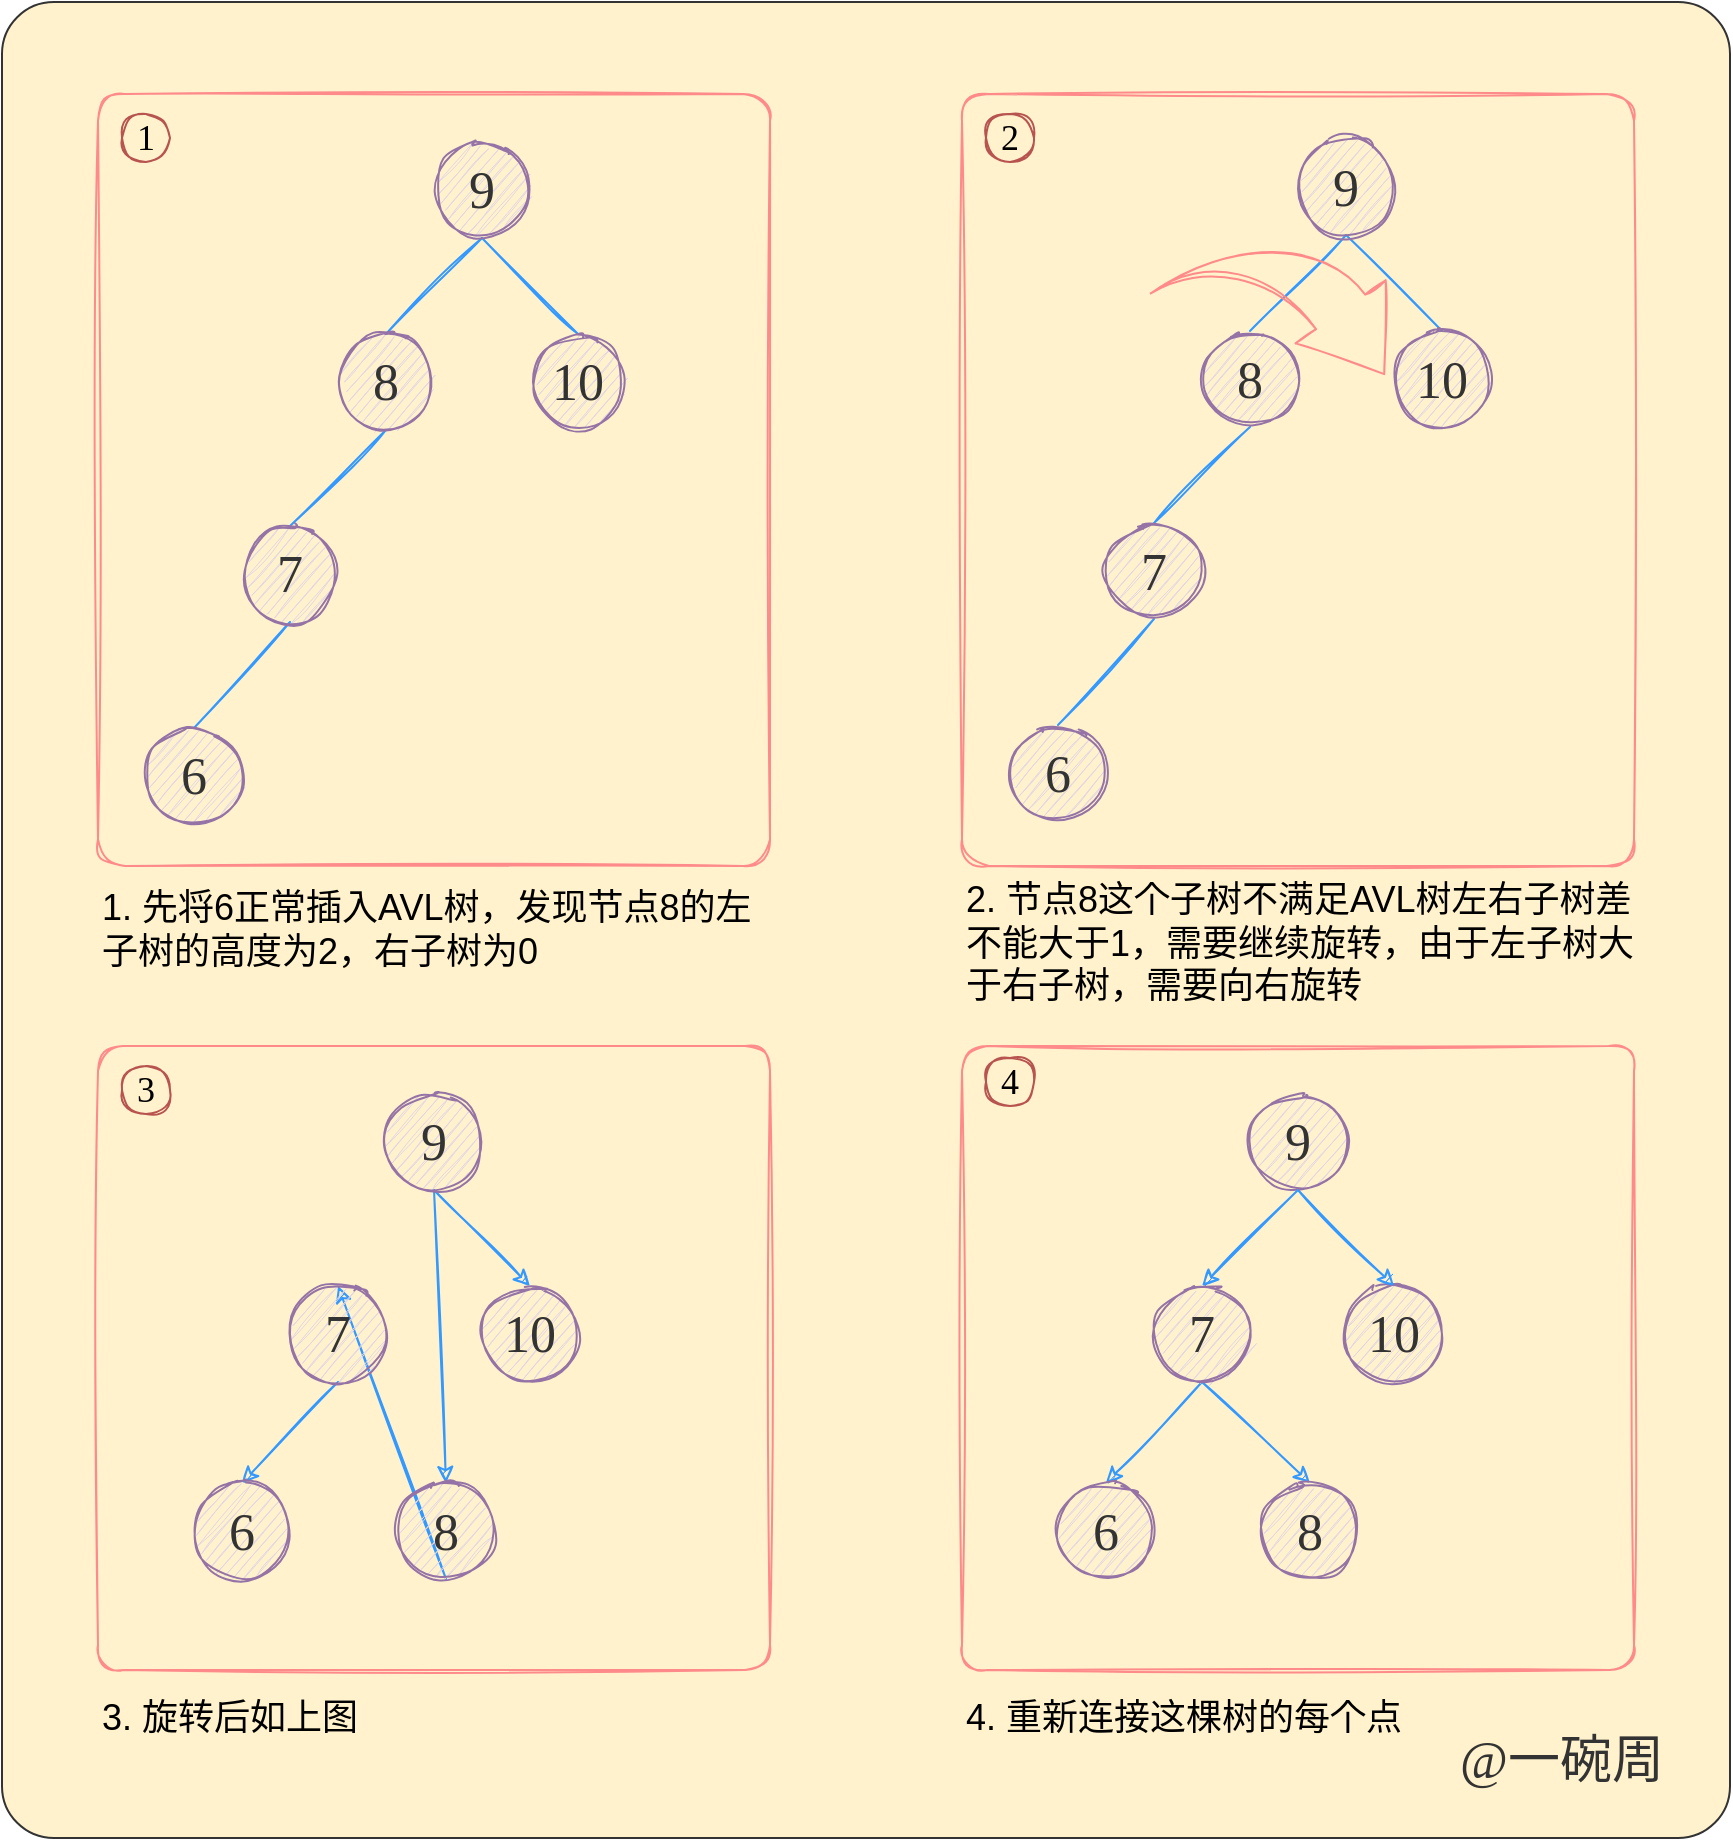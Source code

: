 <mxfile version="16.5.1" type="device"><diagram id="sbTQmbd6wwS1U6yTLp65" name="第 1 页"><mxGraphModel dx="4340" dy="2857" grid="1" gridSize="6" guides="1" tooltips="1" connect="1" arrows="1" fold="1" page="0" pageScale="1" pageWidth="827" pageHeight="1169" math="0" shadow="0"><root><mxCell id="0"/><mxCell id="1" parent="0"/><mxCell id="rxAGCjy9rbUy3xPKVwOK-19" value="" style="rounded=1;whiteSpace=wrap;html=1;sketch=0;fillStyle=auto;fontFamily=Comic Sans MS;fontSize=26;strokeColor=#333333;fillColor=#fff2cc;arcSize=3;" parent="1" vertex="1"><mxGeometry x="792" y="96" width="864" height="918" as="geometry"/></mxCell><mxCell id="H94IqiTyf-CZfNIgYXHl-46" value="" style="rounded=1;whiteSpace=wrap;html=1;fontSize=18;fillColor=none;strokeColor=#FF8A8A;sketch=1;arcSize=4;" vertex="1" parent="1"><mxGeometry x="1272" y="618" width="336" height="312" as="geometry"/></mxCell><mxCell id="H94IqiTyf-CZfNIgYXHl-44" value="" style="rounded=1;whiteSpace=wrap;html=1;fontSize=18;fillColor=none;strokeColor=#FF8A8A;sketch=1;arcSize=4;" vertex="1" parent="1"><mxGeometry x="840" y="618" width="336" height="312" as="geometry"/></mxCell><mxCell id="rxAGCjy9rbUy3xPKVwOK-16" style="edgeStyle=none;rounded=0;sketch=1;orthogonalLoop=1;jettySize=auto;html=1;exitX=0.5;exitY=1;exitDx=0;exitDy=0;strokeColor=#9673A6;" parent="1" edge="1"><mxGeometry relative="1" as="geometry"><mxPoint x="560" y="560" as="sourcePoint"/></mxGeometry></mxCell><mxCell id="rxAGCjy9rbUy3xPKVwOK-21" value="@一碗周" style="text;html=1;strokeColor=none;fillColor=none;align=center;verticalAlign=middle;whiteSpace=wrap;rounded=0;sketch=1;fillStyle=auto;fontFamily=Comic Sans MS;fontSize=26;fontColor=#333333;" parent="1" vertex="1"><mxGeometry x="1512" y="960" width="120" height="30" as="geometry"/></mxCell><mxCell id="H94IqiTyf-CZfNIgYXHl-1" value="" style="rounded=1;whiteSpace=wrap;html=1;fontSize=18;fillColor=none;strokeColor=#FF8A8A;sketch=1;arcSize=4;" vertex="1" parent="1"><mxGeometry x="840" y="142" width="336" height="386" as="geometry"/></mxCell><mxCell id="H94IqiTyf-CZfNIgYXHl-2" style="rounded=0;orthogonalLoop=1;jettySize=auto;html=1;exitX=0.5;exitY=0;exitDx=0;exitDy=0;entryX=0.5;entryY=1;entryDx=0;entryDy=0;fontSize=18;endArrow=none;endFill=0;strokeColor=#3399FF;sketch=1;" edge="1" parent="1" source="H94IqiTyf-CZfNIgYXHl-3" target="H94IqiTyf-CZfNIgYXHl-5"><mxGeometry relative="1" as="geometry"/></mxCell><mxCell id="H94IqiTyf-CZfNIgYXHl-3" value="&lt;font style=&quot;font-size: 26px&quot; face=&quot;Comic Sans MS&quot; color=&quot;#333333&quot;&gt;10&lt;/font&gt;" style="ellipse;whiteSpace=wrap;html=1;fillColor=#e1d5e7;strokeColor=#9673a6;sketch=1;fillStyle=auto;" vertex="1" parent="1"><mxGeometry x="1056" y="262" width="48" height="48" as="geometry"/></mxCell><mxCell id="H94IqiTyf-CZfNIgYXHl-4" style="edgeStyle=none;rounded=0;sketch=1;orthogonalLoop=1;jettySize=auto;html=1;exitX=0.5;exitY=1;exitDx=0;exitDy=0;fontSize=18;endArrow=none;endFill=0;strokeColor=#3399FF;entryX=0.5;entryY=0;entryDx=0;entryDy=0;" edge="1" parent="1" source="H94IqiTyf-CZfNIgYXHl-5" target="H94IqiTyf-CZfNIgYXHl-7"><mxGeometry relative="1" as="geometry"><mxPoint x="1002" y="238" as="targetPoint"/></mxGeometry></mxCell><mxCell id="H94IqiTyf-CZfNIgYXHl-5" value="&lt;font style=&quot;font-size: 26px&quot; face=&quot;Comic Sans MS&quot; color=&quot;#333333&quot;&gt;9&lt;/font&gt;" style="ellipse;whiteSpace=wrap;html=1;fillColor=#e1d5e7;strokeColor=#9673a6;sketch=1;fillStyle=auto;" vertex="1" parent="1"><mxGeometry x="1008" y="166" width="48" height="48" as="geometry"/></mxCell><mxCell id="H94IqiTyf-CZfNIgYXHl-6" style="edgeStyle=none;rounded=0;sketch=1;orthogonalLoop=1;jettySize=auto;html=1;exitX=0.5;exitY=1;exitDx=0;exitDy=0;entryX=0.5;entryY=0;entryDx=0;entryDy=0;fontFamily=Comic Sans MS;fontSize=18;endArrow=none;endFill=0;strokeColor=#3399FF;" edge="1" parent="1" source="H94IqiTyf-CZfNIgYXHl-7" target="H94IqiTyf-CZfNIgYXHl-9"><mxGeometry relative="1" as="geometry"/></mxCell><mxCell id="H94IqiTyf-CZfNIgYXHl-7" value="&lt;font style=&quot;font-size: 26px&quot; face=&quot;Comic Sans MS&quot; color=&quot;#333333&quot;&gt;8&lt;/font&gt;" style="ellipse;whiteSpace=wrap;html=1;fillColor=#e1d5e7;strokeColor=#9673a6;sketch=1;fillStyle=auto;" vertex="1" parent="1"><mxGeometry x="960" y="262" width="48" height="48" as="geometry"/></mxCell><mxCell id="H94IqiTyf-CZfNIgYXHl-8" value="&lt;font face=&quot;Comic Sans MS&quot;&gt;1&lt;/font&gt;" style="text;html=1;strokeColor=#b85450;fillColor=none;align=center;verticalAlign=middle;whiteSpace=wrap;rounded=1;sketch=1;fontSize=18;arcSize=50;" vertex="1" parent="1"><mxGeometry x="852" y="152" width="24" height="24" as="geometry"/></mxCell><mxCell id="H94IqiTyf-CZfNIgYXHl-12" style="edgeStyle=none;rounded=0;sketch=1;orthogonalLoop=1;jettySize=auto;html=1;exitX=0.5;exitY=1;exitDx=0;exitDy=0;entryX=0.5;entryY=0;entryDx=0;entryDy=0;fontFamily=Comic Sans MS;fontSize=18;endArrow=none;endFill=0;strokeColor=#3399FF;" edge="1" parent="1" source="H94IqiTyf-CZfNIgYXHl-9" target="H94IqiTyf-CZfNIgYXHl-10"><mxGeometry relative="1" as="geometry"/></mxCell><mxCell id="H94IqiTyf-CZfNIgYXHl-9" value="&lt;font style=&quot;font-size: 26px&quot; face=&quot;Comic Sans MS&quot; color=&quot;#333333&quot;&gt;7&lt;/font&gt;" style="ellipse;whiteSpace=wrap;html=1;fillColor=#e1d5e7;strokeColor=#9673a6;sketch=1;fillStyle=auto;" vertex="1" parent="1"><mxGeometry x="912" y="358" width="48" height="48" as="geometry"/></mxCell><mxCell id="H94IqiTyf-CZfNIgYXHl-10" value="&lt;font color=&quot;#333333&quot; face=&quot;Comic Sans MS&quot;&gt;&lt;span style=&quot;font-size: 26px&quot;&gt;6&lt;/span&gt;&lt;/font&gt;" style="ellipse;whiteSpace=wrap;html=1;fillColor=#e1d5e7;strokeColor=#9673a6;sketch=1;fillStyle=auto;" vertex="1" parent="1"><mxGeometry x="864" y="459" width="48" height="48" as="geometry"/></mxCell><mxCell id="H94IqiTyf-CZfNIgYXHl-13" style="rounded=0;orthogonalLoop=1;jettySize=auto;html=1;exitX=0.5;exitY=0;exitDx=0;exitDy=0;entryX=0.5;entryY=1;entryDx=0;entryDy=0;fontSize=18;endArrow=none;endFill=0;strokeColor=#3399FF;sketch=1;" edge="1" parent="1" source="H94IqiTyf-CZfNIgYXHl-14" target="H94IqiTyf-CZfNIgYXHl-16"><mxGeometry relative="1" as="geometry"/></mxCell><mxCell id="H94IqiTyf-CZfNIgYXHl-14" value="&lt;font style=&quot;font-size: 26px&quot; face=&quot;Comic Sans MS&quot; color=&quot;#333333&quot;&gt;10&lt;/font&gt;" style="ellipse;whiteSpace=wrap;html=1;fillColor=#e1d5e7;strokeColor=#9673a6;sketch=1;fillStyle=auto;" vertex="1" parent="1"><mxGeometry x="1488" y="260.5" width="48" height="48" as="geometry"/></mxCell><mxCell id="H94IqiTyf-CZfNIgYXHl-15" style="edgeStyle=none;rounded=0;sketch=1;orthogonalLoop=1;jettySize=auto;html=1;exitX=0.5;exitY=1;exitDx=0;exitDy=0;fontSize=18;endArrow=none;endFill=0;strokeColor=#3399FF;entryX=0.5;entryY=0;entryDx=0;entryDy=0;" edge="1" parent="1" source="H94IqiTyf-CZfNIgYXHl-16" target="H94IqiTyf-CZfNIgYXHl-18"><mxGeometry relative="1" as="geometry"><mxPoint x="1434" y="236.5" as="targetPoint"/></mxGeometry></mxCell><mxCell id="H94IqiTyf-CZfNIgYXHl-16" value="&lt;font style=&quot;font-size: 26px&quot; face=&quot;Comic Sans MS&quot; color=&quot;#333333&quot;&gt;9&lt;/font&gt;" style="ellipse;whiteSpace=wrap;html=1;fillColor=#e1d5e7;strokeColor=#9673a6;sketch=1;fillStyle=auto;" vertex="1" parent="1"><mxGeometry x="1440" y="164.5" width="48" height="48" as="geometry"/></mxCell><mxCell id="H94IqiTyf-CZfNIgYXHl-17" style="edgeStyle=none;rounded=0;sketch=1;orthogonalLoop=1;jettySize=auto;html=1;exitX=0.5;exitY=1;exitDx=0;exitDy=0;entryX=0.5;entryY=0;entryDx=0;entryDy=0;fontFamily=Comic Sans MS;fontSize=18;endArrow=none;endFill=0;strokeColor=#3399FF;" edge="1" parent="1" source="H94IqiTyf-CZfNIgYXHl-18" target="H94IqiTyf-CZfNIgYXHl-20"><mxGeometry relative="1" as="geometry"/></mxCell><mxCell id="H94IqiTyf-CZfNIgYXHl-18" value="&lt;font style=&quot;font-size: 26px&quot; face=&quot;Comic Sans MS&quot; color=&quot;#333333&quot;&gt;8&lt;/font&gt;" style="ellipse;whiteSpace=wrap;html=1;fillColor=#e1d5e7;strokeColor=#9673a6;sketch=1;fillStyle=auto;" vertex="1" parent="1"><mxGeometry x="1392" y="260.5" width="48" height="48" as="geometry"/></mxCell><mxCell id="H94IqiTyf-CZfNIgYXHl-19" style="edgeStyle=none;rounded=0;sketch=1;orthogonalLoop=1;jettySize=auto;html=1;exitX=0.5;exitY=1;exitDx=0;exitDy=0;entryX=0.5;entryY=0;entryDx=0;entryDy=0;fontFamily=Comic Sans MS;fontSize=18;endArrow=none;endFill=0;strokeColor=#3399FF;" edge="1" parent="1" source="H94IqiTyf-CZfNIgYXHl-20" target="H94IqiTyf-CZfNIgYXHl-21"><mxGeometry relative="1" as="geometry"/></mxCell><mxCell id="H94IqiTyf-CZfNIgYXHl-20" value="&lt;font style=&quot;font-size: 26px&quot; face=&quot;Comic Sans MS&quot; color=&quot;#333333&quot;&gt;7&lt;/font&gt;" style="ellipse;whiteSpace=wrap;html=1;fillColor=#e1d5e7;strokeColor=#9673a6;sketch=1;fillStyle=auto;" vertex="1" parent="1"><mxGeometry x="1344" y="356.5" width="48" height="48" as="geometry"/></mxCell><mxCell id="H94IqiTyf-CZfNIgYXHl-21" value="&lt;font color=&quot;#333333&quot; face=&quot;Comic Sans MS&quot;&gt;&lt;span style=&quot;font-size: 26px&quot;&gt;6&lt;/span&gt;&lt;/font&gt;" style="ellipse;whiteSpace=wrap;html=1;fillColor=#e1d5e7;strokeColor=#9673a6;sketch=1;fillStyle=auto;" vertex="1" parent="1"><mxGeometry x="1296" y="457.5" width="48" height="48" as="geometry"/></mxCell><mxCell id="H94IqiTyf-CZfNIgYXHl-23" value="&lt;font style=&quot;font-size: 26px&quot; face=&quot;Comic Sans MS&quot; color=&quot;#333333&quot;&gt;10&lt;/font&gt;" style="ellipse;whiteSpace=wrap;html=1;fillColor=#e1d5e7;strokeColor=#9673a6;sketch=1;fillStyle=auto;" vertex="1" parent="1"><mxGeometry x="1032" y="738" width="48" height="48" as="geometry"/></mxCell><mxCell id="H94IqiTyf-CZfNIgYXHl-31" style="edgeStyle=none;rounded=0;sketch=1;orthogonalLoop=1;jettySize=auto;html=1;exitX=0.5;exitY=1;exitDx=0;exitDy=0;entryX=0.5;entryY=0;entryDx=0;entryDy=0;fontFamily=Comic Sans MS;fontSize=18;startArrow=none;startFill=0;endArrow=classic;endFill=1;strokeColor=#3399FF;" edge="1" parent="1" source="H94IqiTyf-CZfNIgYXHl-25" target="H94IqiTyf-CZfNIgYXHl-27"><mxGeometry relative="1" as="geometry"/></mxCell><mxCell id="H94IqiTyf-CZfNIgYXHl-32" style="edgeStyle=none;rounded=0;sketch=1;orthogonalLoop=1;jettySize=auto;html=1;exitX=0.5;exitY=1;exitDx=0;exitDy=0;entryX=0.5;entryY=0;entryDx=0;entryDy=0;fontFamily=Comic Sans MS;fontSize=18;startArrow=none;startFill=0;endArrow=classic;endFill=1;strokeColor=#3399FF;" edge="1" parent="1" source="H94IqiTyf-CZfNIgYXHl-25" target="H94IqiTyf-CZfNIgYXHl-23"><mxGeometry relative="1" as="geometry"/></mxCell><mxCell id="H94IqiTyf-CZfNIgYXHl-25" value="&lt;font style=&quot;font-size: 26px&quot; face=&quot;Comic Sans MS&quot; color=&quot;#333333&quot;&gt;9&lt;/font&gt;" style="ellipse;whiteSpace=wrap;html=1;fillColor=#e1d5e7;strokeColor=#9673a6;sketch=1;fillStyle=auto;" vertex="1" parent="1"><mxGeometry x="984" y="642" width="48" height="48" as="geometry"/></mxCell><mxCell id="H94IqiTyf-CZfNIgYXHl-26" style="edgeStyle=none;rounded=0;sketch=1;orthogonalLoop=1;jettySize=auto;html=1;exitX=0.5;exitY=1;exitDx=0;exitDy=0;entryX=0.5;entryY=0;entryDx=0;entryDy=0;fontFamily=Comic Sans MS;fontSize=18;endArrow=classic;endFill=1;strokeColor=#3399FF;" edge="1" parent="1" source="H94IqiTyf-CZfNIgYXHl-27" target="H94IqiTyf-CZfNIgYXHl-29"><mxGeometry relative="1" as="geometry"/></mxCell><mxCell id="H94IqiTyf-CZfNIgYXHl-27" value="&lt;font style=&quot;font-size: 26px&quot; face=&quot;Comic Sans MS&quot; color=&quot;#333333&quot;&gt;8&lt;/font&gt;" style="ellipse;whiteSpace=wrap;html=1;fillColor=#e1d5e7;strokeColor=#9673a6;sketch=1;fillStyle=auto;" vertex="1" parent="1"><mxGeometry x="990" y="836.5" width="48" height="48" as="geometry"/></mxCell><mxCell id="H94IqiTyf-CZfNIgYXHl-28" style="edgeStyle=none;rounded=0;sketch=1;orthogonalLoop=1;jettySize=auto;html=1;exitX=0.5;exitY=1;exitDx=0;exitDy=0;entryX=0.5;entryY=0;entryDx=0;entryDy=0;fontFamily=Comic Sans MS;fontSize=18;endArrow=classic;endFill=1;strokeColor=#3399FF;" edge="1" parent="1" source="H94IqiTyf-CZfNIgYXHl-29" target="H94IqiTyf-CZfNIgYXHl-30"><mxGeometry relative="1" as="geometry"/></mxCell><mxCell id="H94IqiTyf-CZfNIgYXHl-29" value="&lt;font style=&quot;font-size: 26px&quot; face=&quot;Comic Sans MS&quot; color=&quot;#333333&quot;&gt;7&lt;/font&gt;" style="ellipse;whiteSpace=wrap;html=1;fillColor=#e1d5e7;strokeColor=#9673a6;sketch=1;fillStyle=auto;" vertex="1" parent="1"><mxGeometry x="936" y="738" width="48" height="48" as="geometry"/></mxCell><mxCell id="H94IqiTyf-CZfNIgYXHl-30" value="&lt;font color=&quot;#333333&quot; face=&quot;Comic Sans MS&quot;&gt;&lt;span style=&quot;font-size: 26px&quot;&gt;6&lt;/span&gt;&lt;/font&gt;" style="ellipse;whiteSpace=wrap;html=1;fillColor=#e1d5e7;strokeColor=#9673a6;sketch=1;fillStyle=auto;" vertex="1" parent="1"><mxGeometry x="888" y="836.5" width="48" height="48" as="geometry"/></mxCell><mxCell id="H94IqiTyf-CZfNIgYXHl-33" value="&lt;font style=&quot;font-size: 26px&quot; face=&quot;Comic Sans MS&quot; color=&quot;#333333&quot;&gt;10&lt;/font&gt;" style="ellipse;whiteSpace=wrap;html=1;fillColor=#e1d5e7;strokeColor=#9673a6;sketch=1;fillStyle=auto;" vertex="1" parent="1"><mxGeometry x="1464" y="738" width="48" height="48" as="geometry"/></mxCell><mxCell id="H94IqiTyf-CZfNIgYXHl-34" style="edgeStyle=none;rounded=0;sketch=1;orthogonalLoop=1;jettySize=auto;html=1;exitX=0.5;exitY=1;exitDx=0;exitDy=0;entryX=0.5;entryY=0;entryDx=0;entryDy=0;fontFamily=Comic Sans MS;fontSize=18;startArrow=none;startFill=0;endArrow=classic;endFill=1;strokeColor=#3399FF;" edge="1" parent="1" source="H94IqiTyf-CZfNIgYXHl-40" target="H94IqiTyf-CZfNIgYXHl-38"><mxGeometry relative="1" as="geometry"/></mxCell><mxCell id="H94IqiTyf-CZfNIgYXHl-35" style="edgeStyle=none;rounded=0;sketch=1;orthogonalLoop=1;jettySize=auto;html=1;exitX=0.5;exitY=1;exitDx=0;exitDy=0;entryX=0.5;entryY=0;entryDx=0;entryDy=0;fontFamily=Comic Sans MS;fontSize=18;startArrow=none;startFill=0;endArrow=classic;endFill=1;strokeColor=#3399FF;" edge="1" parent="1" source="H94IqiTyf-CZfNIgYXHl-36" target="H94IqiTyf-CZfNIgYXHl-33"><mxGeometry relative="1" as="geometry"/></mxCell><mxCell id="H94IqiTyf-CZfNIgYXHl-36" value="&lt;font style=&quot;font-size: 26px&quot; face=&quot;Comic Sans MS&quot; color=&quot;#333333&quot;&gt;9&lt;/font&gt;" style="ellipse;whiteSpace=wrap;html=1;fillColor=#e1d5e7;strokeColor=#9673a6;sketch=1;fillStyle=auto;" vertex="1" parent="1"><mxGeometry x="1416" y="642" width="48" height="48" as="geometry"/></mxCell><mxCell id="H94IqiTyf-CZfNIgYXHl-37" style="edgeStyle=none;rounded=0;sketch=1;orthogonalLoop=1;jettySize=auto;html=1;exitX=0.5;exitY=1;exitDx=0;exitDy=0;entryX=0.5;entryY=0;entryDx=0;entryDy=0;fontFamily=Comic Sans MS;fontSize=18;endArrow=classic;endFill=1;strokeColor=#3399FF;" edge="1" parent="1" source="H94IqiTyf-CZfNIgYXHl-36" target="H94IqiTyf-CZfNIgYXHl-40"><mxGeometry relative="1" as="geometry"/></mxCell><mxCell id="H94IqiTyf-CZfNIgYXHl-38" value="&lt;font style=&quot;font-size: 26px&quot; face=&quot;Comic Sans MS&quot; color=&quot;#333333&quot;&gt;8&lt;/font&gt;" style="ellipse;whiteSpace=wrap;html=1;fillColor=#e1d5e7;strokeColor=#9673a6;sketch=1;fillStyle=auto;" vertex="1" parent="1"><mxGeometry x="1422" y="836.5" width="48" height="48" as="geometry"/></mxCell><mxCell id="H94IqiTyf-CZfNIgYXHl-39" style="edgeStyle=none;rounded=0;sketch=1;orthogonalLoop=1;jettySize=auto;html=1;exitX=0.5;exitY=1;exitDx=0;exitDy=0;entryX=0.5;entryY=0;entryDx=0;entryDy=0;fontFamily=Comic Sans MS;fontSize=18;endArrow=classic;endFill=1;strokeColor=#3399FF;" edge="1" parent="1" source="H94IqiTyf-CZfNIgYXHl-40" target="H94IqiTyf-CZfNIgYXHl-41"><mxGeometry relative="1" as="geometry"/></mxCell><mxCell id="H94IqiTyf-CZfNIgYXHl-40" value="&lt;font style=&quot;font-size: 26px&quot; face=&quot;Comic Sans MS&quot; color=&quot;#333333&quot;&gt;7&lt;/font&gt;" style="ellipse;whiteSpace=wrap;html=1;fillColor=#e1d5e7;strokeColor=#9673a6;sketch=1;fillStyle=auto;" vertex="1" parent="1"><mxGeometry x="1368" y="738" width="48" height="48" as="geometry"/></mxCell><mxCell id="H94IqiTyf-CZfNIgYXHl-41" value="&lt;font color=&quot;#333333&quot; face=&quot;Comic Sans MS&quot;&gt;&lt;span style=&quot;font-size: 26px&quot;&gt;6&lt;/span&gt;&lt;/font&gt;" style="ellipse;whiteSpace=wrap;html=1;fillColor=#e1d5e7;strokeColor=#9673a6;sketch=1;fillStyle=auto;" vertex="1" parent="1"><mxGeometry x="1320" y="836.5" width="48" height="48" as="geometry"/></mxCell><mxCell id="H94IqiTyf-CZfNIgYXHl-42" value="" style="rounded=1;whiteSpace=wrap;html=1;fontSize=18;fillColor=none;strokeColor=#FF8A8A;sketch=1;arcSize=4;" vertex="1" parent="1"><mxGeometry x="1272" y="142" width="336" height="386" as="geometry"/></mxCell><mxCell id="H94IqiTyf-CZfNIgYXHl-43" value="&lt;font face=&quot;Comic Sans MS&quot;&gt;2&lt;/font&gt;" style="text;html=1;strokeColor=#b85450;fillColor=none;align=center;verticalAlign=middle;whiteSpace=wrap;rounded=1;sketch=1;fontSize=18;arcSize=50;" vertex="1" parent="1"><mxGeometry x="1284" y="152" width="24" height="24" as="geometry"/></mxCell><mxCell id="H94IqiTyf-CZfNIgYXHl-45" value="&lt;font face=&quot;Comic Sans MS&quot;&gt;3&lt;/font&gt;" style="text;html=1;strokeColor=#b85450;fillColor=none;align=center;verticalAlign=middle;whiteSpace=wrap;rounded=1;sketch=1;fontSize=18;arcSize=50;" vertex="1" parent="1"><mxGeometry x="852" y="628" width="24" height="24" as="geometry"/></mxCell><mxCell id="H94IqiTyf-CZfNIgYXHl-47" value="&lt;font face=&quot;Comic Sans MS&quot;&gt;4&lt;/font&gt;" style="text;html=1;strokeColor=#b85450;fillColor=none;align=center;verticalAlign=middle;whiteSpace=wrap;rounded=1;sketch=1;fontSize=18;arcSize=50;" vertex="1" parent="1"><mxGeometry x="1284" y="624" width="24" height="24" as="geometry"/></mxCell><mxCell id="H94IqiTyf-CZfNIgYXHl-48" value="" style="html=1;shadow=0;dashed=0;align=center;verticalAlign=middle;shape=mxgraph.arrows2.jumpInArrow;dy=15;dx=38;arrowHead=55;rounded=1;sketch=1;fontSize=18;strokeColor=#FF8A8A;fillColor=none;rotation=55;" vertex="1" parent="1"><mxGeometry x="1386" y="204" width="100" height="100" as="geometry"/></mxCell><mxCell id="H94IqiTyf-CZfNIgYXHl-49" value="1. 先将6正常插入AVL树，发现节点8的左子树的高度为2，右子树为0" style="text;html=1;strokeColor=none;fillColor=none;align=left;verticalAlign=middle;whiteSpace=wrap;rounded=0;fontSize=18;" vertex="1" parent="1"><mxGeometry x="840" y="537" width="336" height="45" as="geometry"/></mxCell><mxCell id="H94IqiTyf-CZfNIgYXHl-50" value="2. 节点8这个子树不满足AVL树左右子树差不能大于1，需要继续旋转，由于左子树大于右子树，需要向右旋转" style="text;html=1;strokeColor=none;fillColor=none;align=left;verticalAlign=middle;whiteSpace=wrap;rounded=0;fontSize=18;" vertex="1" parent="1"><mxGeometry x="1272" y="534" width="336" height="66" as="geometry"/></mxCell><mxCell id="H94IqiTyf-CZfNIgYXHl-51" value="3. 旋转后如上图" style="text;html=1;strokeColor=none;fillColor=none;align=left;verticalAlign=middle;whiteSpace=wrap;rounded=0;fontSize=18;" vertex="1" parent="1"><mxGeometry x="840" y="942" width="336" height="24" as="geometry"/></mxCell><mxCell id="H94IqiTyf-CZfNIgYXHl-52" value="4. 重新连接这棵树的每个点" style="text;html=1;strokeColor=none;fillColor=none;align=left;verticalAlign=middle;whiteSpace=wrap;rounded=0;fontSize=18;" vertex="1" parent="1"><mxGeometry x="1272" y="942" width="336" height="24" as="geometry"/></mxCell></root></mxGraphModel></diagram></mxfile>